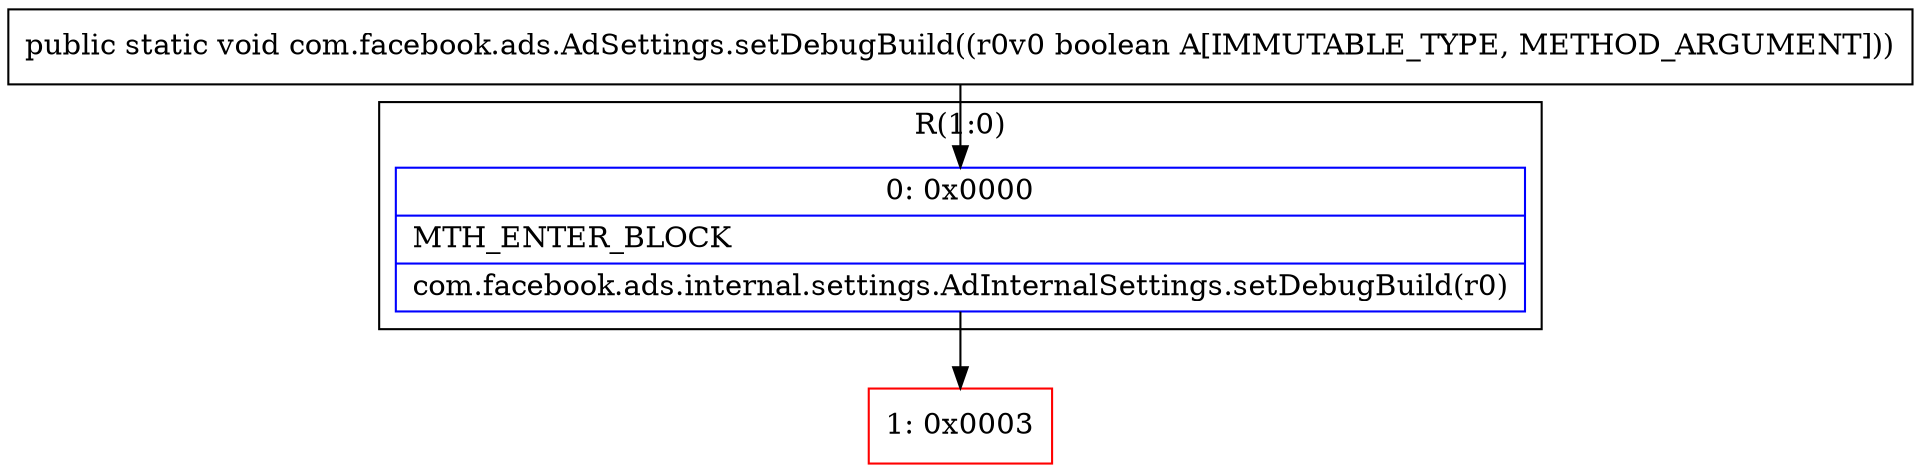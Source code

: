 digraph "CFG forcom.facebook.ads.AdSettings.setDebugBuild(Z)V" {
subgraph cluster_Region_742317709 {
label = "R(1:0)";
node [shape=record,color=blue];
Node_0 [shape=record,label="{0\:\ 0x0000|MTH_ENTER_BLOCK\l|com.facebook.ads.internal.settings.AdInternalSettings.setDebugBuild(r0)\l}"];
}
Node_1 [shape=record,color=red,label="{1\:\ 0x0003}"];
MethodNode[shape=record,label="{public static void com.facebook.ads.AdSettings.setDebugBuild((r0v0 boolean A[IMMUTABLE_TYPE, METHOD_ARGUMENT])) }"];
MethodNode -> Node_0;
Node_0 -> Node_1;
}

